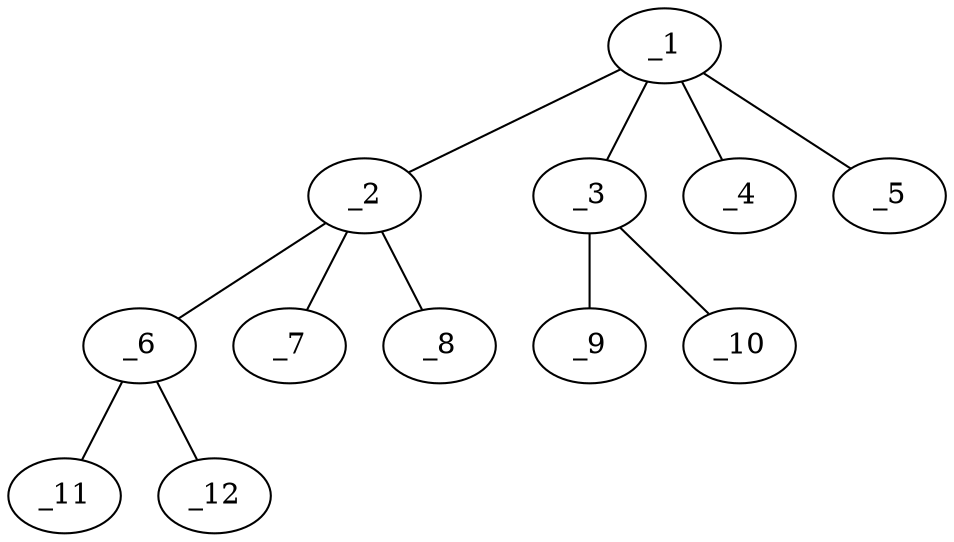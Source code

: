 graph molid4647 {
	_1	 [charge=0,
		chem=1,
		symbol="C  ",
		x="3.7321",
		y="-0.25"];
	_2	 [charge=0,
		chem=1,
		symbol="C  ",
		x="4.5981",
		y="0.25"];
	_1 -- _2	 [valence=1];
	_3	 [charge=0,
		chem=1,
		symbol="C  ",
		x="2.866",
		y="-0.75"];
	_1 -- _3	 [valence=1];
	_4	 [charge=0,
		chem=2,
		symbol="O  ",
		x="4.2321",
		y="-1.116"];
	_1 -- _4	 [valence=1];
	_5	 [charge=0,
		chem=2,
		symbol="O  ",
		x="3.2321",
		y="0.616"];
	_1 -- _5	 [valence=1];
	_6	 [charge=0,
		chem=1,
		symbol="C  ",
		x="5.4641",
		y="0.75"];
	_2 -- _6	 [valence=1];
	_7	 [charge=0,
		chem=2,
		symbol="O  ",
		x="4.0981",
		y="1.116"];
	_2 -- _7	 [valence=1];
	_8	 [charge=0,
		chem=2,
		symbol="O  ",
		x="5.0981",
		y="-0.616"];
	_2 -- _8	 [valence=1];
	_9	 [charge=0,
		chem=2,
		symbol="O  ",
		x=2,
		y="-0.25"];
	_3 -- _9	 [valence=2];
	_10	 [charge=0,
		chem=2,
		symbol="O  ",
		x="2.866",
		y="-1.75"];
	_3 -- _10	 [valence=1];
	_11	 [charge=0,
		chem=2,
		symbol="O  ",
		x="6.3301",
		y="0.25"];
	_6 -- _11	 [valence=2];
	_12	 [charge=0,
		chem=2,
		symbol="O  ",
		x="5.4641",
		y="1.75"];
	_6 -- _12	 [valence=1];
}

